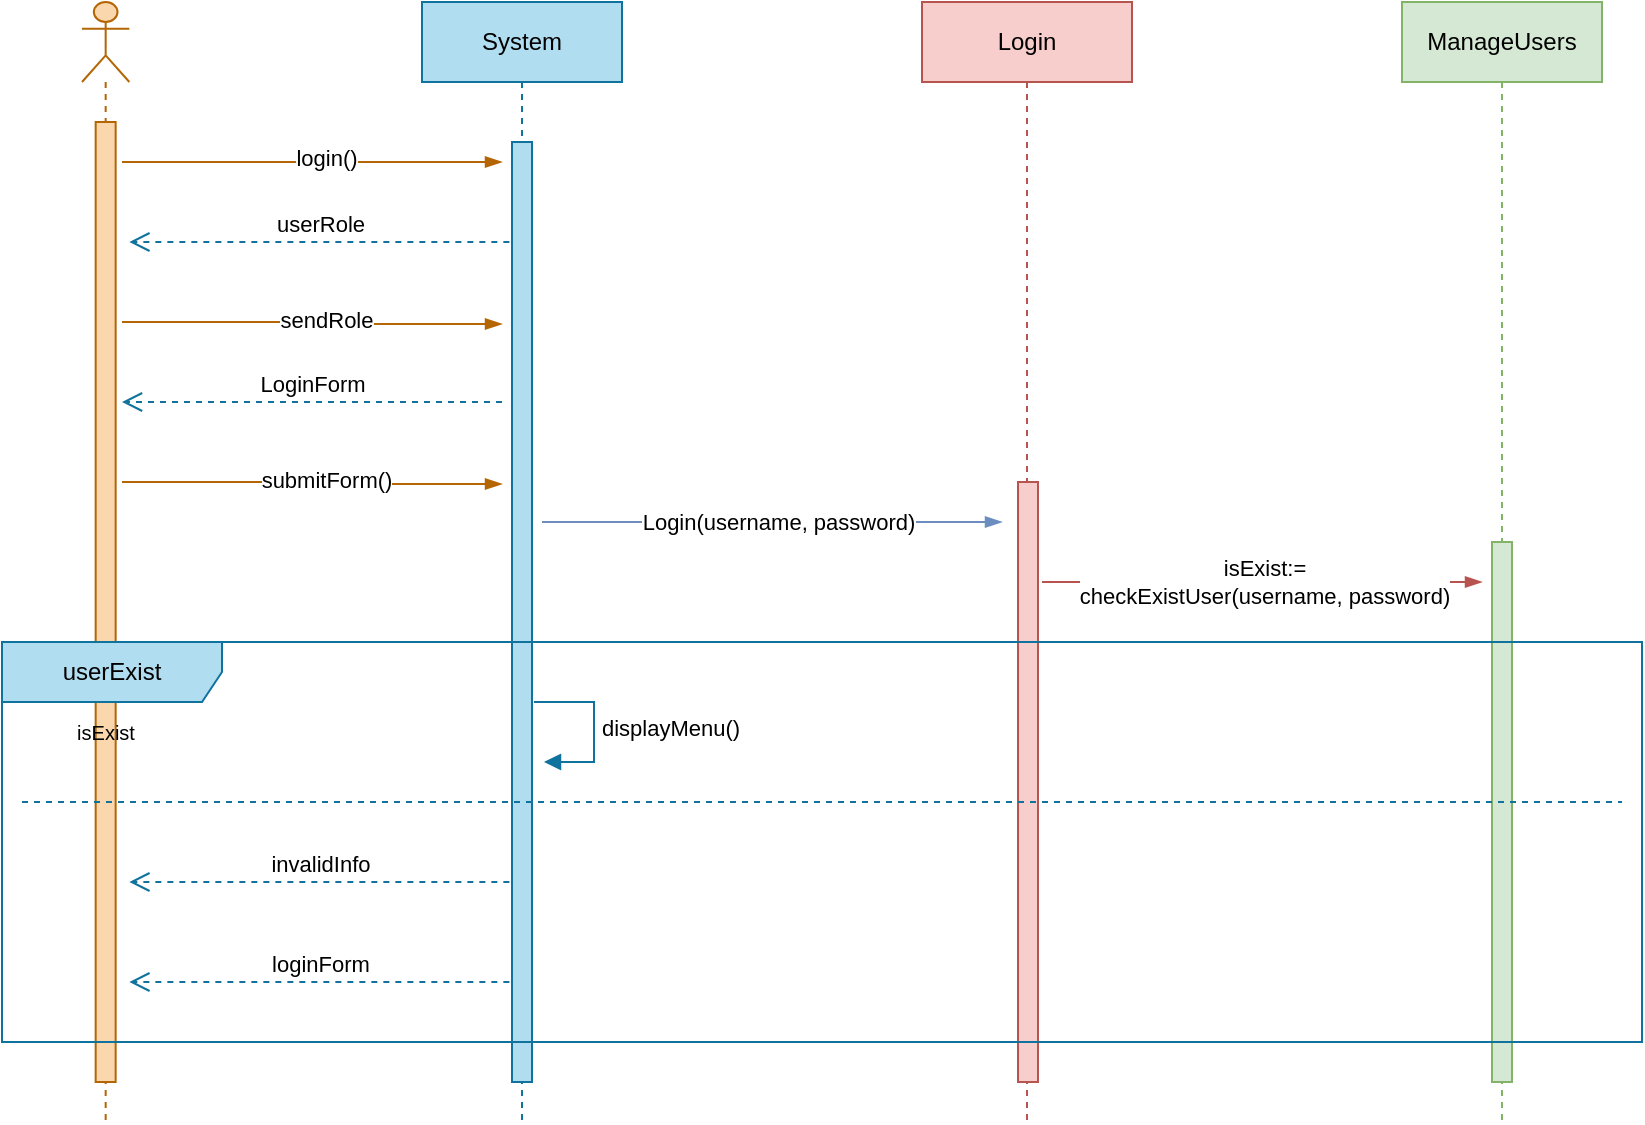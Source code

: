 <mxfile version="21.1.2" type="device">
  <diagram name="Page-1" id="13e1069c-82ec-6db2-03f1-153e76fe0fe0">
    <mxGraphModel dx="1036" dy="606" grid="1" gridSize="10" guides="1" tooltips="1" connect="1" arrows="1" fold="1" page="1" pageScale="1" pageWidth="900" pageHeight="650" background="none" math="0" shadow="0">
      <root>
        <mxCell id="0" />
        <mxCell id="1" parent="0" />
        <mxCell id="2ywvI7Ble9s2DhAwGFfs-7" value="" style="shape=umlLifeline;perimeter=lifelinePerimeter;whiteSpace=wrap;html=1;container=1;dropTarget=0;collapsible=0;recursiveResize=0;outlineConnect=0;portConstraint=eastwest;newEdgeStyle={&quot;edgeStyle&quot;:&quot;elbowEdgeStyle&quot;,&quot;elbow&quot;:&quot;vertical&quot;,&quot;curved&quot;:0,&quot;rounded&quot;:0};participant=umlActor;fillColor=#fad7ac;strokeColor=#b46504;" parent="1" vertex="1">
          <mxGeometry x="80" y="46" width="23.67" height="560" as="geometry" />
        </mxCell>
        <mxCell id="2ywvI7Ble9s2DhAwGFfs-37" value="" style="html=1;points=[];perimeter=orthogonalPerimeter;outlineConnect=0;targetShapes=umlLifeline;portConstraint=eastwest;newEdgeStyle={&quot;edgeStyle&quot;:&quot;elbowEdgeStyle&quot;,&quot;elbow&quot;:&quot;vertical&quot;,&quot;curved&quot;:0,&quot;rounded&quot;:0};fillColor=#fad7ac;strokeColor=#b46504;" parent="2ywvI7Ble9s2DhAwGFfs-7" vertex="1">
          <mxGeometry x="6.83" y="60" width="10" height="480" as="geometry" />
        </mxCell>
        <mxCell id="2ywvI7Ble9s2DhAwGFfs-8" value="System" style="shape=umlLifeline;perimeter=lifelinePerimeter;whiteSpace=wrap;html=1;container=1;dropTarget=0;collapsible=0;recursiveResize=0;outlineConnect=0;portConstraint=eastwest;newEdgeStyle={&quot;edgeStyle&quot;:&quot;elbowEdgeStyle&quot;,&quot;elbow&quot;:&quot;vertical&quot;,&quot;curved&quot;:0,&quot;rounded&quot;:0};fillColor=#b1ddf0;strokeColor=#10739e;" parent="1" vertex="1">
          <mxGeometry x="250" y="46" width="100" height="560" as="geometry" />
        </mxCell>
        <mxCell id="2ywvI7Ble9s2DhAwGFfs-36" value="" style="html=1;points=[];perimeter=orthogonalPerimeter;outlineConnect=0;targetShapes=umlLifeline;portConstraint=eastwest;newEdgeStyle={&quot;edgeStyle&quot;:&quot;elbowEdgeStyle&quot;,&quot;elbow&quot;:&quot;vertical&quot;,&quot;curved&quot;:0,&quot;rounded&quot;:0};fillColor=#b1ddf0;strokeColor=#10739e;" parent="2ywvI7Ble9s2DhAwGFfs-8" vertex="1">
          <mxGeometry x="45" y="70" width="10" height="470" as="geometry" />
        </mxCell>
        <mxCell id="2ywvI7Ble9s2DhAwGFfs-9" value="Login" style="shape=umlLifeline;perimeter=lifelinePerimeter;whiteSpace=wrap;html=1;container=1;dropTarget=0;collapsible=0;recursiveResize=0;outlineConnect=0;portConstraint=eastwest;newEdgeStyle={&quot;edgeStyle&quot;:&quot;elbowEdgeStyle&quot;,&quot;elbow&quot;:&quot;vertical&quot;,&quot;curved&quot;:0,&quot;rounded&quot;:0};fillColor=#f8cecc;strokeColor=#b85450;" parent="1" vertex="1">
          <mxGeometry x="500" y="46" width="105" height="560" as="geometry" />
        </mxCell>
        <mxCell id="2ywvI7Ble9s2DhAwGFfs-34" value="" style="html=1;points=[];perimeter=orthogonalPerimeter;outlineConnect=0;targetShapes=umlLifeline;portConstraint=eastwest;newEdgeStyle={&quot;edgeStyle&quot;:&quot;elbowEdgeStyle&quot;,&quot;elbow&quot;:&quot;vertical&quot;,&quot;curved&quot;:0,&quot;rounded&quot;:0};fillColor=#f8cecc;strokeColor=#b85450;" parent="2ywvI7Ble9s2DhAwGFfs-9" vertex="1">
          <mxGeometry x="48" y="240" width="10" height="300" as="geometry" />
        </mxCell>
        <mxCell id="2ywvI7Ble9s2DhAwGFfs-10" value="ManageUsers" style="shape=umlLifeline;perimeter=lifelinePerimeter;whiteSpace=wrap;html=1;container=1;dropTarget=0;collapsible=0;recursiveResize=0;outlineConnect=0;portConstraint=eastwest;newEdgeStyle={&quot;edgeStyle&quot;:&quot;elbowEdgeStyle&quot;,&quot;elbow&quot;:&quot;vertical&quot;,&quot;curved&quot;:0,&quot;rounded&quot;:0};fillColor=#d5e8d4;strokeColor=#82b366;" parent="1" vertex="1">
          <mxGeometry x="740" y="46" width="100" height="560" as="geometry" />
        </mxCell>
        <mxCell id="2ywvI7Ble9s2DhAwGFfs-35" value="" style="html=1;points=[];perimeter=orthogonalPerimeter;outlineConnect=0;targetShapes=umlLifeline;portConstraint=eastwest;newEdgeStyle={&quot;edgeStyle&quot;:&quot;elbowEdgeStyle&quot;,&quot;elbow&quot;:&quot;vertical&quot;,&quot;curved&quot;:0,&quot;rounded&quot;:0};fillColor=#d5e8d4;strokeColor=#82b366;" parent="2ywvI7Ble9s2DhAwGFfs-10" vertex="1">
          <mxGeometry x="45" y="270" width="10" height="270" as="geometry" />
        </mxCell>
        <mxCell id="2ywvI7Ble9s2DhAwGFfs-11" value="" style="edgeStyle=elbowEdgeStyle;fontSize=12;html=1;endArrow=blockThin;endFill=1;rounded=0;fillColor=#fad7ac;strokeColor=#b46504;" parent="1" edge="1">
          <mxGeometry width="160" relative="1" as="geometry">
            <mxPoint x="100" y="126" as="sourcePoint" />
            <mxPoint x="290" y="126" as="targetPoint" />
          </mxGeometry>
        </mxCell>
        <mxCell id="2ywvI7Ble9s2DhAwGFfs-12" value="login()" style="edgeLabel;html=1;align=center;verticalAlign=middle;resizable=0;points=[];" parent="2ywvI7Ble9s2DhAwGFfs-11" vertex="1" connectable="0">
          <mxGeometry x="0.076" y="2" relative="1" as="geometry">
            <mxPoint as="offset" />
          </mxGeometry>
        </mxCell>
        <mxCell id="2ywvI7Ble9s2DhAwGFfs-13" value="LoginForm" style="html=1;verticalAlign=bottom;endArrow=open;dashed=1;endSize=8;edgeStyle=elbowEdgeStyle;elbow=vertical;curved=0;rounded=0;fillColor=#b1ddf0;strokeColor=#10739e;" parent="1" edge="1">
          <mxGeometry relative="1" as="geometry">
            <mxPoint x="290" y="246" as="sourcePoint" />
            <mxPoint x="100" y="246" as="targetPoint" />
            <Array as="points">
              <mxPoint x="250" y="246" />
            </Array>
          </mxGeometry>
        </mxCell>
        <mxCell id="2ywvI7Ble9s2DhAwGFfs-15" value="" style="edgeStyle=elbowEdgeStyle;fontSize=12;html=1;endArrow=blockThin;endFill=1;rounded=0;fillColor=#fad7ac;strokeColor=#b46504;" parent="1" edge="1">
          <mxGeometry width="160" relative="1" as="geometry">
            <mxPoint x="100" y="286" as="sourcePoint" />
            <mxPoint x="290" y="287" as="targetPoint" />
          </mxGeometry>
        </mxCell>
        <mxCell id="2ywvI7Ble9s2DhAwGFfs-16" value="submitForm()" style="edgeLabel;html=1;align=center;verticalAlign=middle;resizable=0;points=[];" parent="2ywvI7Ble9s2DhAwGFfs-15" vertex="1" connectable="0">
          <mxGeometry x="0.076" y="2" relative="1" as="geometry">
            <mxPoint as="offset" />
          </mxGeometry>
        </mxCell>
        <mxCell id="2ywvI7Ble9s2DhAwGFfs-17" value="" style="edgeStyle=elbowEdgeStyle;fontSize=12;html=1;endArrow=blockThin;endFill=1;rounded=0;fillColor=#dae8fc;strokeColor=#6c8ebf;" parent="1" edge="1">
          <mxGeometry width="160" relative="1" as="geometry">
            <mxPoint x="310" y="306" as="sourcePoint" />
            <mxPoint x="540" y="306" as="targetPoint" />
          </mxGeometry>
        </mxCell>
        <mxCell id="2ywvI7Ble9s2DhAwGFfs-18" value="Login(username, password)" style="edgeLabel;html=1;align=center;verticalAlign=middle;resizable=0;points=[];" parent="2ywvI7Ble9s2DhAwGFfs-17" vertex="1" connectable="0">
          <mxGeometry x="0.242" relative="1" as="geometry">
            <mxPoint x="-25" as="offset" />
          </mxGeometry>
        </mxCell>
        <mxCell id="2ywvI7Ble9s2DhAwGFfs-21" value="userExist" style="shape=umlFrame;whiteSpace=wrap;html=1;pointerEvents=0;width=110;height=30;fillColor=#b1ddf0;strokeColor=#10739e;movable=0;resizable=0;rotatable=0;deletable=0;editable=0;locked=1;connectable=0;" parent="1" vertex="1">
          <mxGeometry x="40" y="366" width="820" height="200" as="geometry" />
        </mxCell>
        <mxCell id="2ywvI7Ble9s2DhAwGFfs-22" value="" style="endArrow=none;dashed=1;html=1;rounded=0;fillColor=#b1ddf0;strokeColor=#10739e;" parent="1" edge="1">
          <mxGeometry width="50" height="50" relative="1" as="geometry">
            <mxPoint x="50" y="446" as="sourcePoint" />
            <mxPoint x="850" y="446" as="targetPoint" />
          </mxGeometry>
        </mxCell>
        <mxCell id="2ywvI7Ble9s2DhAwGFfs-23" value="" style="edgeStyle=elbowEdgeStyle;fontSize=12;html=1;endArrow=blockThin;endFill=1;rounded=0;fillColor=#f8cecc;strokeColor=#b85450;" parent="1" edge="1">
          <mxGeometry width="160" relative="1" as="geometry">
            <mxPoint x="560" y="336" as="sourcePoint" />
            <mxPoint x="780" y="336" as="targetPoint" />
          </mxGeometry>
        </mxCell>
        <mxCell id="2ywvI7Ble9s2DhAwGFfs-24" value="isExist:=&lt;br&gt;checkExistUser(username, password)" style="edgeLabel;html=1;align=center;verticalAlign=middle;resizable=0;points=[];" parent="2ywvI7Ble9s2DhAwGFfs-23" vertex="1" connectable="0">
          <mxGeometry x="-0.268" y="-2" relative="1" as="geometry">
            <mxPoint x="30" y="-2" as="offset" />
          </mxGeometry>
        </mxCell>
        <mxCell id="2ywvI7Ble9s2DhAwGFfs-27" value="invalidInfo" style="html=1;verticalAlign=bottom;endArrow=open;dashed=1;endSize=8;edgeStyle=elbowEdgeStyle;elbow=vertical;curved=0;rounded=0;fillColor=#b1ddf0;strokeColor=#10739e;" parent="1" edge="1">
          <mxGeometry relative="1" as="geometry">
            <mxPoint x="293.67" y="486" as="sourcePoint" />
            <mxPoint x="103.67" y="486" as="targetPoint" />
            <Array as="points">
              <mxPoint x="253.67" y="486" />
            </Array>
          </mxGeometry>
        </mxCell>
        <mxCell id="2ywvI7Ble9s2DhAwGFfs-30" value="loginForm" style="html=1;verticalAlign=bottom;endArrow=open;dashed=1;endSize=8;edgeStyle=elbowEdgeStyle;elbow=vertical;curved=0;rounded=0;fillColor=#b1ddf0;strokeColor=#10739e;" parent="1" edge="1">
          <mxGeometry relative="1" as="geometry">
            <mxPoint x="293.67" y="536" as="sourcePoint" />
            <mxPoint x="103.67" y="536" as="targetPoint" />
            <Array as="points">
              <mxPoint x="253.67" y="536" />
            </Array>
          </mxGeometry>
        </mxCell>
        <mxCell id="2ywvI7Ble9s2DhAwGFfs-31" value="userRole" style="html=1;verticalAlign=bottom;endArrow=open;dashed=1;endSize=8;edgeStyle=elbowEdgeStyle;elbow=vertical;curved=0;rounded=0;fillColor=#b1ddf0;strokeColor=#10739e;" parent="1" edge="1">
          <mxGeometry relative="1" as="geometry">
            <mxPoint x="293.67" y="166" as="sourcePoint" />
            <mxPoint x="103.67" y="166" as="targetPoint" />
            <Array as="points">
              <mxPoint x="253.67" y="166" />
            </Array>
          </mxGeometry>
        </mxCell>
        <mxCell id="2ywvI7Ble9s2DhAwGFfs-32" value="" style="edgeStyle=elbowEdgeStyle;fontSize=12;html=1;endArrow=blockThin;endFill=1;rounded=0;fillColor=#fad7ac;strokeColor=#b46504;" parent="1" edge="1">
          <mxGeometry width="160" relative="1" as="geometry">
            <mxPoint x="100" y="206" as="sourcePoint" />
            <mxPoint x="290" y="207" as="targetPoint" />
          </mxGeometry>
        </mxCell>
        <mxCell id="2ywvI7Ble9s2DhAwGFfs-33" value="sendRole" style="edgeLabel;html=1;align=center;verticalAlign=middle;resizable=0;points=[];" parent="2ywvI7Ble9s2DhAwGFfs-32" vertex="1" connectable="0">
          <mxGeometry x="0.076" y="2" relative="1" as="geometry">
            <mxPoint as="offset" />
          </mxGeometry>
        </mxCell>
        <mxCell id="bU6YqwUeolDOmy_NYi0u-1" value="&lt;font style=&quot;font-size: 10px;&quot;&gt;isExist&lt;/font&gt;" style="text;html=1;strokeColor=none;fillColor=none;align=center;verticalAlign=middle;whiteSpace=wrap;rounded=0;" parent="1" vertex="1">
          <mxGeometry x="61.83" y="396" width="60" height="30" as="geometry" />
        </mxCell>
        <mxCell id="PljJzOHKPBpgeCrkw0c5-2" value="displayMenu()" style="html=1;align=left;spacingLeft=2;endArrow=block;rounded=0;edgeStyle=orthogonalEdgeStyle;curved=0;rounded=0;fillColor=#b1ddf0;strokeColor=#10739e;" edge="1" parent="1">
          <mxGeometry relative="1" as="geometry">
            <mxPoint x="306" y="396" as="sourcePoint" />
            <Array as="points">
              <mxPoint x="336" y="426" />
            </Array>
            <mxPoint x="311" y="426.0" as="targetPoint" />
          </mxGeometry>
        </mxCell>
      </root>
    </mxGraphModel>
  </diagram>
</mxfile>
